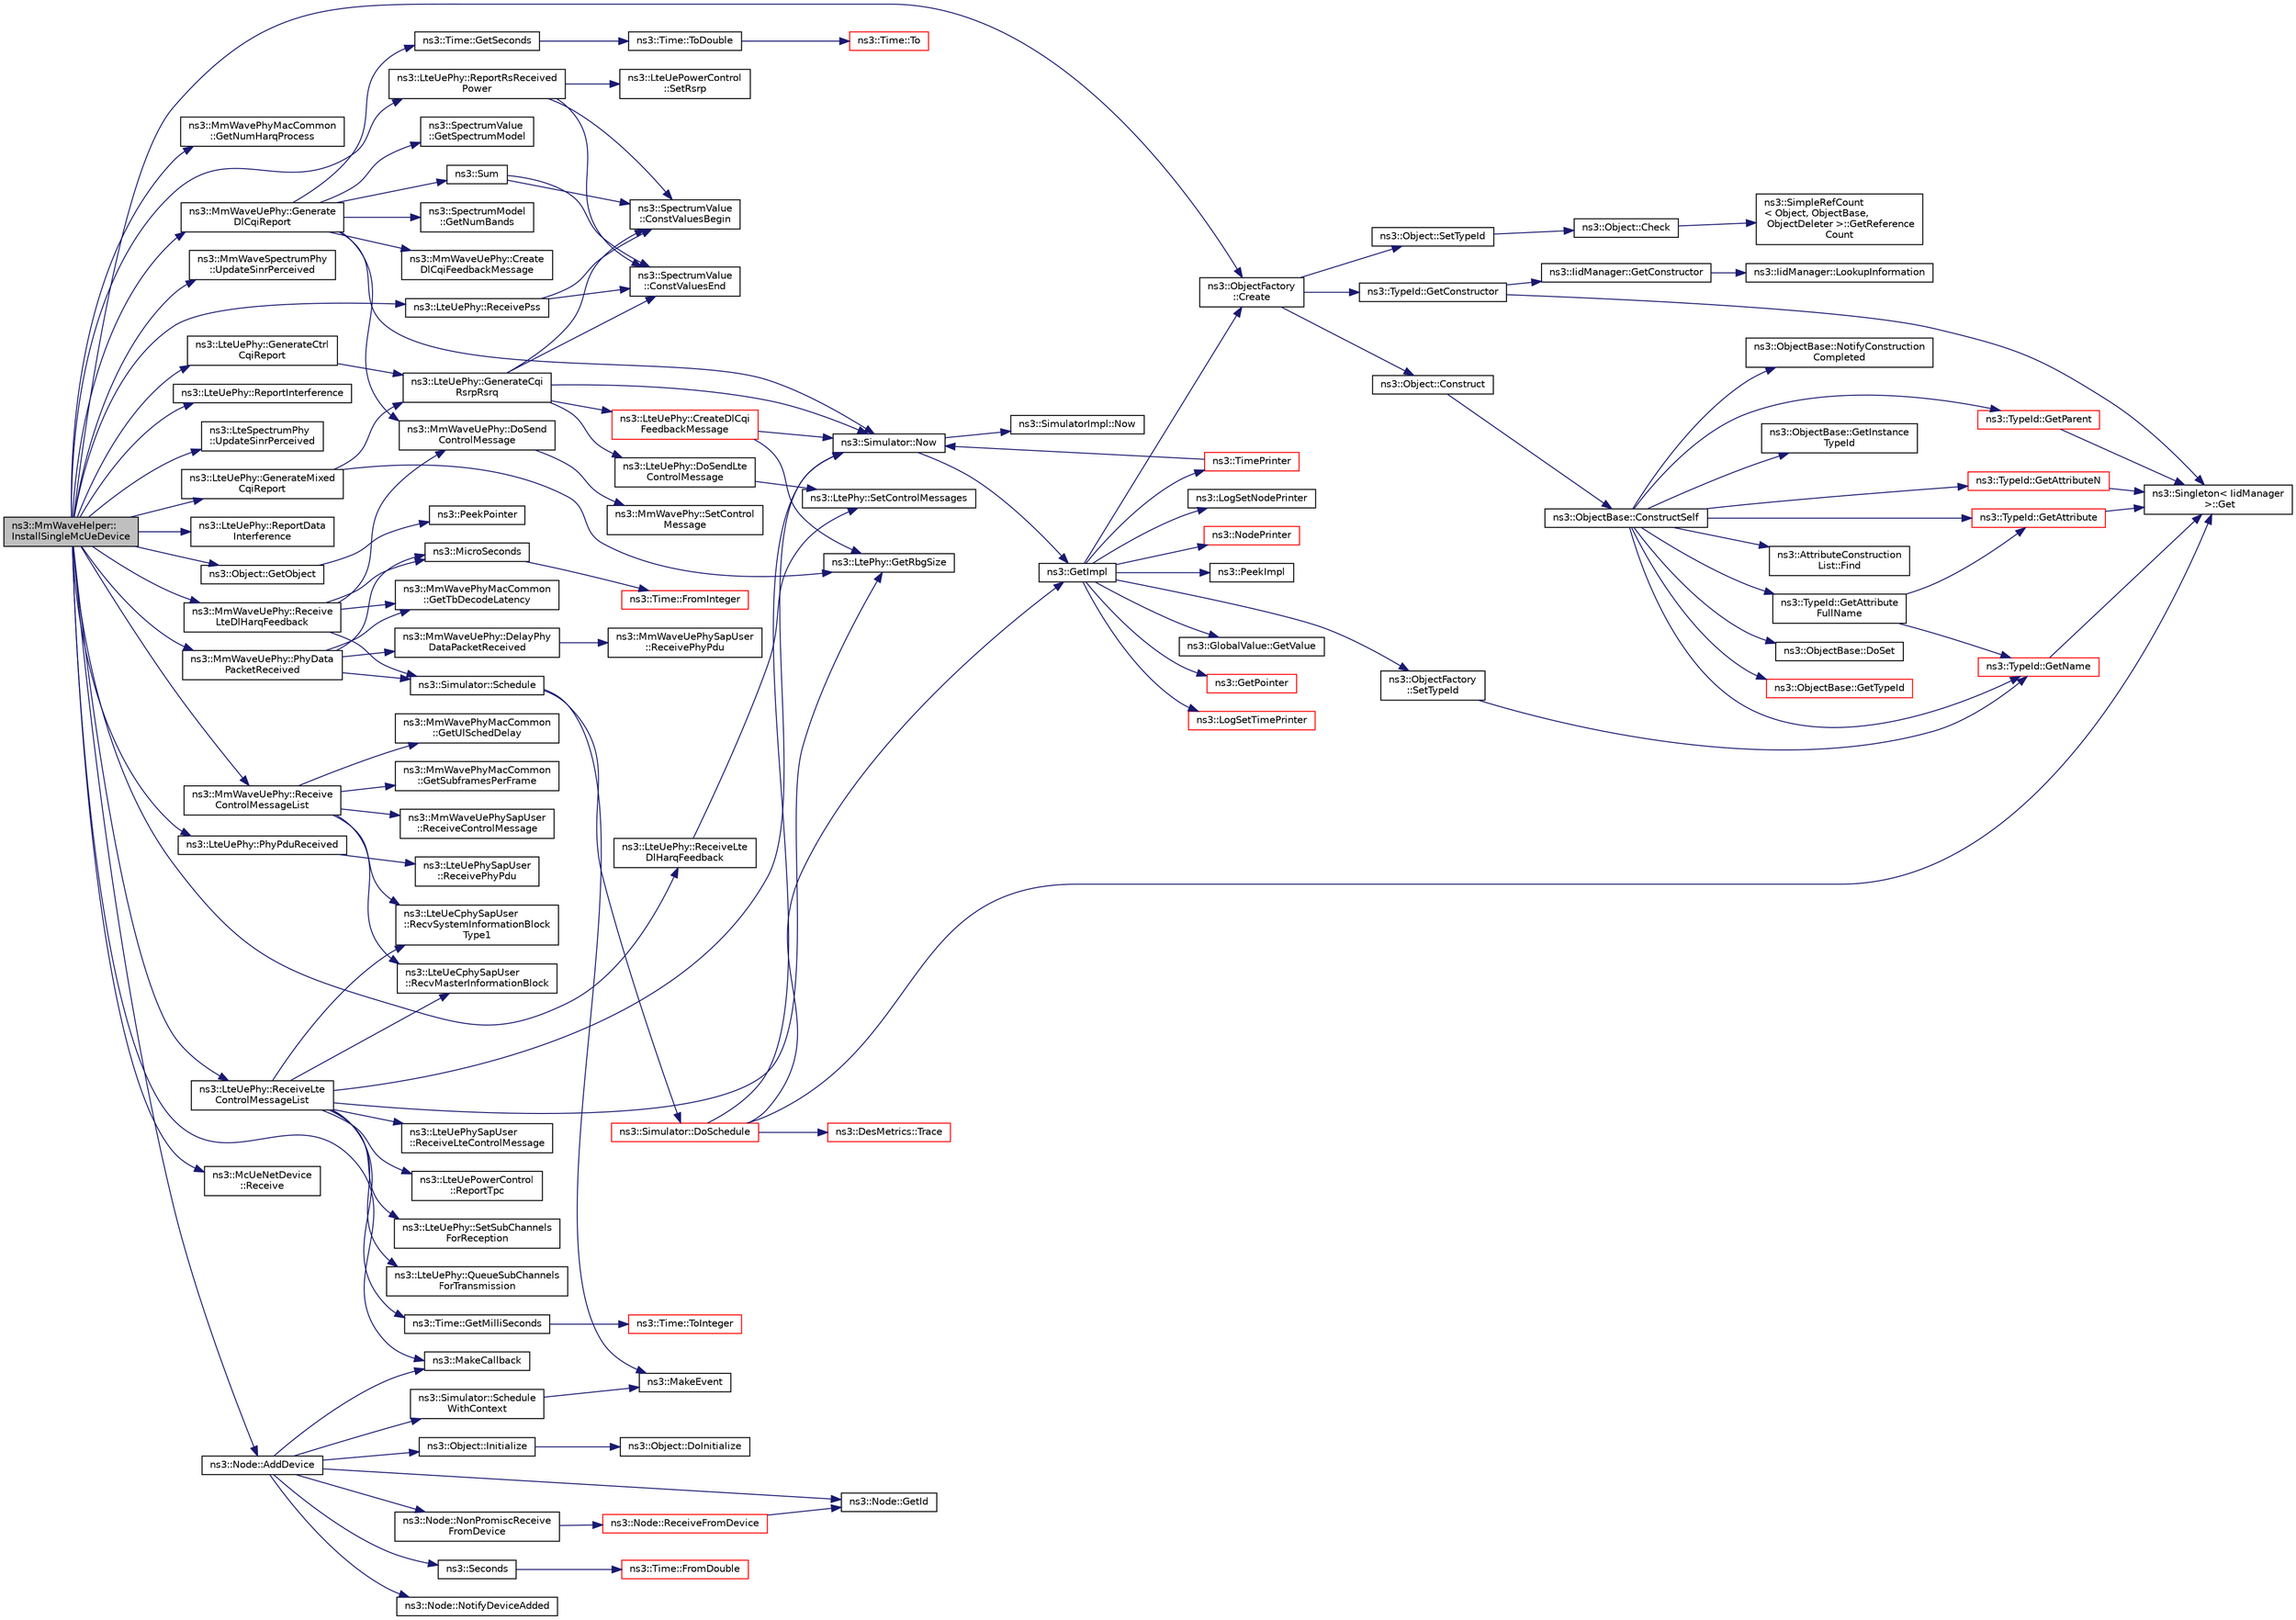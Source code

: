 digraph "ns3::MmWaveHelper::InstallSingleMcUeDevice"
{
  edge [fontname="Helvetica",fontsize="10",labelfontname="Helvetica",labelfontsize="10"];
  node [fontname="Helvetica",fontsize="10",shape=record];
  rankdir="LR";
  Node1 [label="ns3::MmWaveHelper::\lInstallSingleMcUeDevice",height=0.2,width=0.4,color="black", fillcolor="grey75", style="filled", fontcolor="black"];
  Node1 -> Node2 [color="midnightblue",fontsize="10",style="solid"];
  Node2 [label="ns3::ObjectFactory\l::Create",height=0.2,width=0.4,color="black", fillcolor="white", style="filled",URL="$d5/d0d/classns3_1_1ObjectFactory.html#a18152e93f0a6fe184ed7300cb31e9896"];
  Node2 -> Node3 [color="midnightblue",fontsize="10",style="solid"];
  Node3 [label="ns3::TypeId::GetConstructor",height=0.2,width=0.4,color="black", fillcolor="white", style="filled",URL="$d6/d11/classns3_1_1TypeId.html#ad9b0bc71ee7593a1ff23ff8d53938e95"];
  Node3 -> Node4 [color="midnightblue",fontsize="10",style="solid"];
  Node4 [label="ns3::Singleton\< IidManager\l \>::Get",height=0.2,width=0.4,color="black", fillcolor="white", style="filled",URL="$d8/d77/classns3_1_1Singleton.html#a80a2cd3c25a27ea72add7a9f7a141ffa"];
  Node3 -> Node5 [color="midnightblue",fontsize="10",style="solid"];
  Node5 [label="ns3::IidManager::GetConstructor",height=0.2,width=0.4,color="black", fillcolor="white", style="filled",URL="$d4/d1c/classns3_1_1IidManager.html#ab10b30abe7efc5456b7930aab8638280"];
  Node5 -> Node6 [color="midnightblue",fontsize="10",style="solid"];
  Node6 [label="ns3::IidManager::LookupInformation",height=0.2,width=0.4,color="black", fillcolor="white", style="filled",URL="$d4/d1c/classns3_1_1IidManager.html#a6b1f4ba2815dba27a377e8a8db2384cf"];
  Node2 -> Node7 [color="midnightblue",fontsize="10",style="solid"];
  Node7 [label="ns3::Object::SetTypeId",height=0.2,width=0.4,color="black", fillcolor="white", style="filled",URL="$d9/d77/classns3_1_1Object.html#a19b1ebd8ec8fe404845e665880a6c5ad"];
  Node7 -> Node8 [color="midnightblue",fontsize="10",style="solid"];
  Node8 [label="ns3::Object::Check",height=0.2,width=0.4,color="black", fillcolor="white", style="filled",URL="$d9/d77/classns3_1_1Object.html#a7e7f89fb0a81d0189cbcacee64b67e4e"];
  Node8 -> Node9 [color="midnightblue",fontsize="10",style="solid"];
  Node9 [label="ns3::SimpleRefCount\l\< Object, ObjectBase,\l ObjectDeleter \>::GetReference\lCount",height=0.2,width=0.4,color="black", fillcolor="white", style="filled",URL="$da/da1/classns3_1_1SimpleRefCount.html#a05378396c93bcc7d6bf78a9ee9ae9cca"];
  Node2 -> Node10 [color="midnightblue",fontsize="10",style="solid"];
  Node10 [label="ns3::Object::Construct",height=0.2,width=0.4,color="black", fillcolor="white", style="filled",URL="$d9/d77/classns3_1_1Object.html#a636e8411dc5228771f45c9b805d348fa"];
  Node10 -> Node11 [color="midnightblue",fontsize="10",style="solid"];
  Node11 [label="ns3::ObjectBase::ConstructSelf",height=0.2,width=0.4,color="black", fillcolor="white", style="filled",URL="$d2/dac/classns3_1_1ObjectBase.html#a5cda18dec6d0744cb652a3ed60056958"];
  Node11 -> Node12 [color="midnightblue",fontsize="10",style="solid"];
  Node12 [label="ns3::ObjectBase::GetInstance\lTypeId",height=0.2,width=0.4,color="black", fillcolor="white", style="filled",URL="$d2/dac/classns3_1_1ObjectBase.html#abe5b43a6f5b99a92a4c3122db31f06fb"];
  Node11 -> Node13 [color="midnightblue",fontsize="10",style="solid"];
  Node13 [label="ns3::TypeId::GetName",height=0.2,width=0.4,color="red", fillcolor="white", style="filled",URL="$d6/d11/classns3_1_1TypeId.html#aa3c41c79ae428b3cb396a9c6bb3ef314"];
  Node13 -> Node4 [color="midnightblue",fontsize="10",style="solid"];
  Node11 -> Node14 [color="midnightblue",fontsize="10",style="solid"];
  Node14 [label="ns3::TypeId::GetAttributeN",height=0.2,width=0.4,color="red", fillcolor="white", style="filled",URL="$d6/d11/classns3_1_1TypeId.html#a679c4713f613126a51eb400b345302cb"];
  Node14 -> Node4 [color="midnightblue",fontsize="10",style="solid"];
  Node11 -> Node15 [color="midnightblue",fontsize="10",style="solid"];
  Node15 [label="ns3::TypeId::GetAttribute",height=0.2,width=0.4,color="red", fillcolor="white", style="filled",URL="$d6/d11/classns3_1_1TypeId.html#aa1b746e64e606f94cbedda7cf89788c2"];
  Node15 -> Node4 [color="midnightblue",fontsize="10",style="solid"];
  Node11 -> Node16 [color="midnightblue",fontsize="10",style="solid"];
  Node16 [label="ns3::AttributeConstruction\lList::Find",height=0.2,width=0.4,color="black", fillcolor="white", style="filled",URL="$d3/df3/classns3_1_1AttributeConstructionList.html#a22de5cf3e1bcd9dc6c7748fc911811b4"];
  Node11 -> Node17 [color="midnightblue",fontsize="10",style="solid"];
  Node17 [label="ns3::ObjectBase::DoSet",height=0.2,width=0.4,color="black", fillcolor="white", style="filled",URL="$d2/dac/classns3_1_1ObjectBase.html#afe5f2f7b2fabc99aa33f9bb434e3b695"];
  Node11 -> Node18 [color="midnightblue",fontsize="10",style="solid"];
  Node18 [label="ns3::TypeId::GetAttribute\lFullName",height=0.2,width=0.4,color="black", fillcolor="white", style="filled",URL="$d6/d11/classns3_1_1TypeId.html#a1da5483f43630ea65952099fc39944a2"];
  Node18 -> Node15 [color="midnightblue",fontsize="10",style="solid"];
  Node18 -> Node13 [color="midnightblue",fontsize="10",style="solid"];
  Node11 -> Node19 [color="midnightblue",fontsize="10",style="solid"];
  Node19 [label="ns3::TypeId::GetParent",height=0.2,width=0.4,color="red", fillcolor="white", style="filled",URL="$d6/d11/classns3_1_1TypeId.html#ac51f28398d2ef1f9a7790047c43dd22c"];
  Node19 -> Node4 [color="midnightblue",fontsize="10",style="solid"];
  Node11 -> Node20 [color="midnightblue",fontsize="10",style="solid"];
  Node20 [label="ns3::ObjectBase::GetTypeId",height=0.2,width=0.4,color="red", fillcolor="white", style="filled",URL="$d2/dac/classns3_1_1ObjectBase.html#a2b870298ebceaaeffc9d65e15c022eac"];
  Node11 -> Node21 [color="midnightblue",fontsize="10",style="solid"];
  Node21 [label="ns3::ObjectBase::NotifyConstruction\lCompleted",height=0.2,width=0.4,color="black", fillcolor="white", style="filled",URL="$d2/dac/classns3_1_1ObjectBase.html#aa349348317dbdb62a7ee1df89db1eb8b"];
  Node1 -> Node22 [color="midnightblue",fontsize="10",style="solid"];
  Node22 [label="ns3::MmWavePhyMacCommon\l::GetNumHarqProcess",height=0.2,width=0.4,color="black", fillcolor="white", style="filled",URL="$df/df4/classns3_1_1MmWavePhyMacCommon.html#a40773d84172ebeb5aff125f56ebcc5ac"];
  Node1 -> Node23 [color="midnightblue",fontsize="10",style="solid"];
  Node23 [label="ns3::MakeCallback",height=0.2,width=0.4,color="black", fillcolor="white", style="filled",URL="$dd/de0/group__makecallbackmemptr.html#ga9376283685aa99d204048d6a4b7610a4"];
  Node1 -> Node24 [color="midnightblue",fontsize="10",style="solid"];
  Node24 [label="ns3::MmWaveUePhy::Generate\lDlCqiReport",height=0.2,width=0.4,color="black", fillcolor="white", style="filled",URL="$d8/df0/classns3_1_1MmWaveUePhy.html#a94ad8ac60220078f5b5928018fb0e933"];
  Node24 -> Node25 [color="midnightblue",fontsize="10",style="solid"];
  Node25 [label="ns3::Simulator::Now",height=0.2,width=0.4,color="black", fillcolor="white", style="filled",URL="$d7/deb/classns3_1_1Simulator.html#ac3178fa975b419f7875e7105be122800"];
  Node25 -> Node26 [color="midnightblue",fontsize="10",style="solid"];
  Node26 [label="ns3::GetImpl",height=0.2,width=0.4,color="black", fillcolor="white", style="filled",URL="$d4/d8b/group__simulator.html#ga42eb4eddad41528d4d99794a3dae3fd0",tooltip="Get the SimulatorImpl singleton. "];
  Node26 -> Node27 [color="midnightblue",fontsize="10",style="solid"];
  Node27 [label="ns3::PeekImpl",height=0.2,width=0.4,color="black", fillcolor="white", style="filled",URL="$d4/d8b/group__simulator.html#ga233c5c38de117e4e4a5a9cd168694792",tooltip="Get the static SimulatorImpl instance. "];
  Node26 -> Node28 [color="midnightblue",fontsize="10",style="solid"];
  Node28 [label="ns3::GlobalValue::GetValue",height=0.2,width=0.4,color="black", fillcolor="white", style="filled",URL="$dc/d02/classns3_1_1GlobalValue.html#aa33773cb952ba3c285a03ae2c4769b84"];
  Node26 -> Node29 [color="midnightblue",fontsize="10",style="solid"];
  Node29 [label="ns3::ObjectFactory\l::SetTypeId",height=0.2,width=0.4,color="black", fillcolor="white", style="filled",URL="$d5/d0d/classns3_1_1ObjectFactory.html#a77dcd099064038a1eb7a6b8251229ec3"];
  Node29 -> Node13 [color="midnightblue",fontsize="10",style="solid"];
  Node26 -> Node30 [color="midnightblue",fontsize="10",style="solid"];
  Node30 [label="ns3::GetPointer",height=0.2,width=0.4,color="red", fillcolor="white", style="filled",URL="$d7/d2e/namespacens3.html#ab4e173cdfd43d17c1a40d5348510a670"];
  Node26 -> Node2 [color="midnightblue",fontsize="10",style="solid"];
  Node26 -> Node31 [color="midnightblue",fontsize="10",style="solid"];
  Node31 [label="ns3::LogSetTimePrinter",height=0.2,width=0.4,color="red", fillcolor="white", style="filled",URL="$d7/d2e/namespacens3.html#acf6a1749b3febc5a6a5b2b8620138d80"];
  Node26 -> Node32 [color="midnightblue",fontsize="10",style="solid"];
  Node32 [label="ns3::TimePrinter",height=0.2,width=0.4,color="red", fillcolor="white", style="filled",URL="$d8/dff/group__logging.html#gaaad3642e8247a056cd83001d805b0812"];
  Node32 -> Node25 [color="midnightblue",fontsize="10",style="solid"];
  Node26 -> Node33 [color="midnightblue",fontsize="10",style="solid"];
  Node33 [label="ns3::LogSetNodePrinter",height=0.2,width=0.4,color="black", fillcolor="white", style="filled",URL="$d7/d2e/namespacens3.html#aa6e659ca357c8309352fa0f146793810"];
  Node26 -> Node34 [color="midnightblue",fontsize="10",style="solid"];
  Node34 [label="ns3::NodePrinter",height=0.2,width=0.4,color="red", fillcolor="white", style="filled",URL="$d8/dff/group__logging.html#gaaffbf70ff3766cd62b8bbd9b140d2a1b"];
  Node25 -> Node35 [color="midnightblue",fontsize="10",style="solid"];
  Node35 [label="ns3::SimulatorImpl::Now",height=0.2,width=0.4,color="black", fillcolor="white", style="filled",URL="$d2/d19/classns3_1_1SimulatorImpl.html#aa516c50060846adc6fd316e83ef0797c"];
  Node24 -> Node36 [color="midnightblue",fontsize="10",style="solid"];
  Node36 [label="ns3::MmWaveUePhy::Create\lDlCqiFeedbackMessage",height=0.2,width=0.4,color="black", fillcolor="white", style="filled",URL="$d8/df0/classns3_1_1MmWaveUePhy.html#ace824533773bfbf7b1d1349540110913"];
  Node24 -> Node37 [color="midnightblue",fontsize="10",style="solid"];
  Node37 [label="ns3::Sum",height=0.2,width=0.4,color="black", fillcolor="white", style="filled",URL="$d7/d2e/namespacens3.html#afad5475661952172fe6ef1260360dad8"];
  Node37 -> Node38 [color="midnightblue",fontsize="10",style="solid"];
  Node38 [label="ns3::SpectrumValue\l::ConstValuesBegin",height=0.2,width=0.4,color="black", fillcolor="white", style="filled",URL="$d5/d6e/classns3_1_1SpectrumValue.html#aad6900431bd0554b3ba9a00691c2393b"];
  Node37 -> Node39 [color="midnightblue",fontsize="10",style="solid"];
  Node39 [label="ns3::SpectrumValue\l::ConstValuesEnd",height=0.2,width=0.4,color="black", fillcolor="white", style="filled",URL="$d5/d6e/classns3_1_1SpectrumValue.html#ab5c2fbde4e06be7c0e4d7a0755c607be"];
  Node24 -> Node40 [color="midnightblue",fontsize="10",style="solid"];
  Node40 [label="ns3::SpectrumValue\l::GetSpectrumModel",height=0.2,width=0.4,color="black", fillcolor="white", style="filled",URL="$d5/d6e/classns3_1_1SpectrumValue.html#ade13d535ac74958581d5ad059380dc2a"];
  Node24 -> Node41 [color="midnightblue",fontsize="10",style="solid"];
  Node41 [label="ns3::SpectrumModel\l::GetNumBands",height=0.2,width=0.4,color="black", fillcolor="white", style="filled",URL="$d2/da4/classns3_1_1SpectrumModel.html#a07c4a1c2f963885dd7fef7f82b20e90b"];
  Node24 -> Node42 [color="midnightblue",fontsize="10",style="solid"];
  Node42 [label="ns3::Time::GetSeconds",height=0.2,width=0.4,color="black", fillcolor="white", style="filled",URL="$dc/d04/classns3_1_1Time.html#a8f20d5c3b0902d7b4320982f340b57c8"];
  Node42 -> Node43 [color="midnightblue",fontsize="10",style="solid"];
  Node43 [label="ns3::Time::ToDouble",height=0.2,width=0.4,color="black", fillcolor="white", style="filled",URL="$dc/d04/classns3_1_1Time.html#a5fc320666cc3f9b379e64e9263e332b3"];
  Node43 -> Node44 [color="midnightblue",fontsize="10",style="solid"];
  Node44 [label="ns3::Time::To",height=0.2,width=0.4,color="red", fillcolor="white", style="filled",URL="$dc/d04/classns3_1_1Time.html#a04904d9cb915f816b62df3d4e65ce78c"];
  Node24 -> Node45 [color="midnightblue",fontsize="10",style="solid"];
  Node45 [label="ns3::MmWaveUePhy::DoSend\lControlMessage",height=0.2,width=0.4,color="black", fillcolor="white", style="filled",URL="$d8/df0/classns3_1_1MmWaveUePhy.html#a467bd23a6941464f7c768a5957af0552"];
  Node45 -> Node46 [color="midnightblue",fontsize="10",style="solid"];
  Node46 [label="ns3::MmWavePhy::SetControl\lMessage",height=0.2,width=0.4,color="black", fillcolor="white", style="filled",URL="$d6/d7b/classns3_1_1MmWavePhy.html#a62c90b93e1ee4ebbfeab863c407debf0"];
  Node1 -> Node47 [color="midnightblue",fontsize="10",style="solid"];
  Node47 [label="ns3::MmWaveSpectrumPhy\l::UpdateSinrPerceived",height=0.2,width=0.4,color="black", fillcolor="white", style="filled",URL="$de/d08/classns3_1_1MmWaveSpectrumPhy.html#ad00477c4185055c7fb2b717bb42fd668"];
  Node1 -> Node48 [color="midnightblue",fontsize="10",style="solid"];
  Node48 [label="ns3::MmWaveUePhy::Receive\lLteDlHarqFeedback",height=0.2,width=0.4,color="black", fillcolor="white", style="filled",URL="$d8/df0/classns3_1_1MmWaveUePhy.html#ac00ac37c527f89a4e7a585cef8b95f4d"];
  Node48 -> Node49 [color="midnightblue",fontsize="10",style="solid"];
  Node49 [label="ns3::Simulator::Schedule",height=0.2,width=0.4,color="black", fillcolor="white", style="filled",URL="$d7/deb/classns3_1_1Simulator.html#a671882c894a08af4a5e91181bf1eec13"];
  Node49 -> Node50 [color="midnightblue",fontsize="10",style="solid"];
  Node50 [label="ns3::Simulator::DoSchedule",height=0.2,width=0.4,color="red", fillcolor="white", style="filled",URL="$d7/deb/classns3_1_1Simulator.html#a47af23973938819bdc89cb2807e09ed5"];
  Node50 -> Node4 [color="midnightblue",fontsize="10",style="solid"];
  Node50 -> Node51 [color="midnightblue",fontsize="10",style="solid"];
  Node51 [label="ns3::DesMetrics::Trace",height=0.2,width=0.4,color="red", fillcolor="white", style="filled",URL="$d5/d69/classns3_1_1DesMetrics.html#ab7c6c097412d0398affbc9f8d2643160"];
  Node50 -> Node25 [color="midnightblue",fontsize="10",style="solid"];
  Node50 -> Node26 [color="midnightblue",fontsize="10",style="solid"];
  Node49 -> Node52 [color="midnightblue",fontsize="10",style="solid"];
  Node52 [label="ns3::MakeEvent",height=0.2,width=0.4,color="black", fillcolor="white", style="filled",URL="$d0/dac/group__makeeventfnptr.html#ga289a28a2497c18a9bd299e5e2014094b"];
  Node48 -> Node53 [color="midnightblue",fontsize="10",style="solid"];
  Node53 [label="ns3::MicroSeconds",height=0.2,width=0.4,color="black", fillcolor="white", style="filled",URL="$d1/dec/group__timecivil.html#ga17465a639c8d1464e76538afdd78a9f0"];
  Node53 -> Node54 [color="midnightblue",fontsize="10",style="solid"];
  Node54 [label="ns3::Time::FromInteger",height=0.2,width=0.4,color="red", fillcolor="white", style="filled",URL="$dc/d04/classns3_1_1Time.html#a3e742c67b2764e75ff95f9b754d43fe9"];
  Node48 -> Node55 [color="midnightblue",fontsize="10",style="solid"];
  Node55 [label="ns3::MmWavePhyMacCommon\l::GetTbDecodeLatency",height=0.2,width=0.4,color="black", fillcolor="white", style="filled",URL="$df/df4/classns3_1_1MmWavePhyMacCommon.html#aae260130bf376846bb01cc49242697b5"];
  Node48 -> Node45 [color="midnightblue",fontsize="10",style="solid"];
  Node1 -> Node56 [color="midnightblue",fontsize="10",style="solid"];
  Node56 [label="ns3::LteUePhy::ReportRsReceived\lPower",height=0.2,width=0.4,color="black", fillcolor="white", style="filled",URL="$da/ddd/classns3_1_1LteUePhy.html#aca025f112e83d159f7a1b0fb822d77b6"];
  Node56 -> Node38 [color="midnightblue",fontsize="10",style="solid"];
  Node56 -> Node39 [color="midnightblue",fontsize="10",style="solid"];
  Node56 -> Node57 [color="midnightblue",fontsize="10",style="solid"];
  Node57 [label="ns3::LteUePowerControl\l::SetRsrp",height=0.2,width=0.4,color="black", fillcolor="white", style="filled",URL="$db/d99/classns3_1_1LteUePowerControl.html#a6482febbed5a02ecd870c9061cf0e999"];
  Node1 -> Node58 [color="midnightblue",fontsize="10",style="solid"];
  Node58 [label="ns3::LteUePhy::ReportInterference",height=0.2,width=0.4,color="black", fillcolor="white", style="filled",URL="$da/ddd/classns3_1_1LteUePhy.html#aac25482ac025b043e7d0516927984720"];
  Node1 -> Node59 [color="midnightblue",fontsize="10",style="solid"];
  Node59 [label="ns3::LteSpectrumPhy\l::UpdateSinrPerceived",height=0.2,width=0.4,color="black", fillcolor="white", style="filled",URL="$de/def/classns3_1_1LteSpectrumPhy.html#a81e55daa6bf70765f7e7ff7cca0faed9"];
  Node1 -> Node60 [color="midnightblue",fontsize="10",style="solid"];
  Node60 [label="ns3::LteUePhy::GenerateMixed\lCqiReport",height=0.2,width=0.4,color="black", fillcolor="white", style="filled",URL="$da/ddd/classns3_1_1LteUePhy.html#afdd5a3c3b8a0a7bc8996254bd693e0de"];
  Node60 -> Node61 [color="midnightblue",fontsize="10",style="solid"];
  Node61 [label="ns3::LtePhy::GetRbgSize",height=0.2,width=0.4,color="black", fillcolor="white", style="filled",URL="$d5/d66/classns3_1_1LtePhy.html#a0b43cc13670b730fce0b55c8e0db60d9"];
  Node60 -> Node62 [color="midnightblue",fontsize="10",style="solid"];
  Node62 [label="ns3::LteUePhy::GenerateCqi\lRsrpRsrq",height=0.2,width=0.4,color="black", fillcolor="white", style="filled",URL="$da/ddd/classns3_1_1LteUePhy.html#a925f046fc4e8f4727b308f6e0d3ec3b4"];
  Node62 -> Node25 [color="midnightblue",fontsize="10",style="solid"];
  Node62 -> Node63 [color="midnightblue",fontsize="10",style="solid"];
  Node63 [label="ns3::LteUePhy::CreateDlCqi\lFeedbackMessage",height=0.2,width=0.4,color="red", fillcolor="white", style="filled",URL="$da/ddd/classns3_1_1LteUePhy.html#aaf8183f2c12925d6aa950a4b826a1242",tooltip="Create the DL CQI feedback from SINR values perceived at the physical layer with the signal received ..."];
  Node63 -> Node25 [color="midnightblue",fontsize="10",style="solid"];
  Node63 -> Node61 [color="midnightblue",fontsize="10",style="solid"];
  Node62 -> Node64 [color="midnightblue",fontsize="10",style="solid"];
  Node64 [label="ns3::LteUePhy::DoSendLte\lControlMessage",height=0.2,width=0.4,color="black", fillcolor="white", style="filled",URL="$da/ddd/classns3_1_1LteUePhy.html#aec15b282a5036f328c1e8ca6222b6b13"];
  Node64 -> Node65 [color="midnightblue",fontsize="10",style="solid"];
  Node65 [label="ns3::LtePhy::SetControlMessages",height=0.2,width=0.4,color="black", fillcolor="white", style="filled",URL="$d5/d66/classns3_1_1LtePhy.html#ac9b58c16a19e12a336a0593b129d6932"];
  Node62 -> Node38 [color="midnightblue",fontsize="10",style="solid"];
  Node62 -> Node39 [color="midnightblue",fontsize="10",style="solid"];
  Node1 -> Node66 [color="midnightblue",fontsize="10",style="solid"];
  Node66 [label="ns3::LteUePhy::ReportData\lInterference",height=0.2,width=0.4,color="black", fillcolor="white", style="filled",URL="$da/ddd/classns3_1_1LteUePhy.html#a20cf3a136a19472fdab4ac7bd78f2c22"];
  Node1 -> Node67 [color="midnightblue",fontsize="10",style="solid"];
  Node67 [label="ns3::LteUePhy::GenerateCtrl\lCqiReport",height=0.2,width=0.4,color="black", fillcolor="white", style="filled",URL="$da/ddd/classns3_1_1LteUePhy.html#a7eb062ce376b91b78d2bcfec9119c228"];
  Node67 -> Node62 [color="midnightblue",fontsize="10",style="solid"];
  Node1 -> Node68 [color="midnightblue",fontsize="10",style="solid"];
  Node68 [label="ns3::Object::GetObject",height=0.2,width=0.4,color="black", fillcolor="white", style="filled",URL="$d9/d77/classns3_1_1Object.html#a13e18c00017096c8381eb651d5bd0783"];
  Node68 -> Node69 [color="midnightblue",fontsize="10",style="solid"];
  Node69 [label="ns3::PeekPointer",height=0.2,width=0.4,color="black", fillcolor="white", style="filled",URL="$d7/d2e/namespacens3.html#af2a7557fe9afdd98d8f6f8f6e412cf5a"];
  Node1 -> Node70 [color="midnightblue",fontsize="10",style="solid"];
  Node70 [label="ns3::MmWaveUePhy::PhyData\lPacketReceived",height=0.2,width=0.4,color="black", fillcolor="white", style="filled",URL="$d8/df0/classns3_1_1MmWaveUePhy.html#a439193d17fd93b179faa9db76f2b84af"];
  Node70 -> Node49 [color="midnightblue",fontsize="10",style="solid"];
  Node70 -> Node53 [color="midnightblue",fontsize="10",style="solid"];
  Node70 -> Node55 [color="midnightblue",fontsize="10",style="solid"];
  Node70 -> Node71 [color="midnightblue",fontsize="10",style="solid"];
  Node71 [label="ns3::MmWaveUePhy::DelayPhy\lDataPacketReceived",height=0.2,width=0.4,color="black", fillcolor="white", style="filled",URL="$d8/df0/classns3_1_1MmWaveUePhy.html#a80b7af8416a090578b814b3487f5af38"];
  Node71 -> Node72 [color="midnightblue",fontsize="10",style="solid"];
  Node72 [label="ns3::MmWaveUePhySapUser\l::ReceivePhyPdu",height=0.2,width=0.4,color="black", fillcolor="white", style="filled",URL="$d3/df2/classns3_1_1MmWaveUePhySapUser.html#ace15ae3dc227b7d0f9acf617ebd92eb7"];
  Node1 -> Node73 [color="midnightblue",fontsize="10",style="solid"];
  Node73 [label="ns3::MmWaveUePhy::Receive\lControlMessageList",height=0.2,width=0.4,color="black", fillcolor="white", style="filled",URL="$d8/df0/classns3_1_1MmWaveUePhy.html#a1c3001d74628f40e38c1b4a04eac5015"];
  Node73 -> Node74 [color="midnightblue",fontsize="10",style="solid"];
  Node74 [label="ns3::MmWavePhyMacCommon\l::GetUlSchedDelay",height=0.2,width=0.4,color="black", fillcolor="white", style="filled",URL="$df/df4/classns3_1_1MmWavePhyMacCommon.html#afd70935ec71838fefe6a8e18198f19cb"];
  Node73 -> Node75 [color="midnightblue",fontsize="10",style="solid"];
  Node75 [label="ns3::MmWavePhyMacCommon\l::GetSubframesPerFrame",height=0.2,width=0.4,color="black", fillcolor="white", style="filled",URL="$df/df4/classns3_1_1MmWavePhyMacCommon.html#a3709cf52f6813eb8ad1af16d95082dc1"];
  Node73 -> Node76 [color="midnightblue",fontsize="10",style="solid"];
  Node76 [label="ns3::MmWaveUePhySapUser\l::ReceiveControlMessage",height=0.2,width=0.4,color="black", fillcolor="white", style="filled",URL="$d3/df2/classns3_1_1MmWaveUePhySapUser.html#aef4c1ae33a2b23ef03df4e109169895c",tooltip="Receive SendLteControlMessage (PDCCH map, CQI feedbacks) using the ideal control channel. "];
  Node73 -> Node77 [color="midnightblue",fontsize="10",style="solid"];
  Node77 [label="ns3::LteUeCphySapUser\l::RecvMasterInformationBlock",height=0.2,width=0.4,color="black", fillcolor="white", style="filled",URL="$dc/d4f/classns3_1_1LteUeCphySapUser.html#a6b48cc819f095ed29a7580f94f6765ec",tooltip="Relay an MIB message from the PHY entity to the RRC layer. "];
  Node73 -> Node78 [color="midnightblue",fontsize="10",style="solid"];
  Node78 [label="ns3::LteUeCphySapUser\l::RecvSystemInformationBlock\lType1",height=0.2,width=0.4,color="black", fillcolor="white", style="filled",URL="$dc/d4f/classns3_1_1LteUeCphySapUser.html#aac4ef620b88531ba04617e024392a73e",tooltip="Relay an SIB1 message from the PHY entity to the RRC layer. "];
  Node1 -> Node79 [color="midnightblue",fontsize="10",style="solid"];
  Node79 [label="ns3::LteUePhy::PhyPduReceived",height=0.2,width=0.4,color="black", fillcolor="white", style="filled",URL="$da/ddd/classns3_1_1LteUePhy.html#ac78ec37217590a6cec1e0ca89f7014f9",tooltip="PhySpectrum received a new PHY-PDU. "];
  Node79 -> Node80 [color="midnightblue",fontsize="10",style="solid"];
  Node80 [label="ns3::LteUePhySapUser\l::ReceivePhyPdu",height=0.2,width=0.4,color="black", fillcolor="white", style="filled",URL="$d0/d0a/classns3_1_1LteUePhySapUser.html#a1094992006613cee03c3a758ad868028"];
  Node1 -> Node81 [color="midnightblue",fontsize="10",style="solid"];
  Node81 [label="ns3::LteUePhy::ReceiveLte\lControlMessageList",height=0.2,width=0.4,color="black", fillcolor="white", style="filled",URL="$da/ddd/classns3_1_1LteUePhy.html#aa7bd315ac9c8f49652624c8d1f1b03ef"];
  Node81 -> Node61 [color="midnightblue",fontsize="10",style="solid"];
  Node81 -> Node82 [color="midnightblue",fontsize="10",style="solid"];
  Node82 [label="ns3::LteUePowerControl\l::ReportTpc",height=0.2,width=0.4,color="black", fillcolor="white", style="filled",URL="$db/d99/classns3_1_1LteUePowerControl.html#ad3ede15a24b707741290e6a94e5d82de"];
  Node81 -> Node83 [color="midnightblue",fontsize="10",style="solid"];
  Node83 [label="ns3::LteUePhy::SetSubChannels\lForReception",height=0.2,width=0.4,color="black", fillcolor="white", style="filled",URL="$da/ddd/classns3_1_1LteUePhy.html#abaad47ec4b8f5ea75990a4476261cf81",tooltip="Get a list of sub channels to use in RX. "];
  Node81 -> Node84 [color="midnightblue",fontsize="10",style="solid"];
  Node84 [label="ns3::LteUePhy::QueueSubChannels\lForTransmission",height=0.2,width=0.4,color="black", fillcolor="white", style="filled",URL="$da/ddd/classns3_1_1LteUePhy.html#a228ae97dfcf1f7eacf67817581be786b"];
  Node81 -> Node25 [color="midnightblue",fontsize="10",style="solid"];
  Node81 -> Node85 [color="midnightblue",fontsize="10",style="solid"];
  Node85 [label="ns3::Time::GetMilliSeconds",height=0.2,width=0.4,color="black", fillcolor="white", style="filled",URL="$dc/d04/classns3_1_1Time.html#aba3428a8b6c4c8d9014ce44145081f34"];
  Node85 -> Node86 [color="midnightblue",fontsize="10",style="solid"];
  Node86 [label="ns3::Time::ToInteger",height=0.2,width=0.4,color="red", fillcolor="white", style="filled",URL="$dc/d04/classns3_1_1Time.html#a0c9c8fb9ec7222c7799c1081f14f6031"];
  Node81 -> Node87 [color="midnightblue",fontsize="10",style="solid"];
  Node87 [label="ns3::LteUePhySapUser\l::ReceiveLteControlMessage",height=0.2,width=0.4,color="black", fillcolor="white", style="filled",URL="$d0/d0a/classns3_1_1LteUePhySapUser.html#abf93eec5c0ad47e505381e26b5dc0a85",tooltip="Receive SendLteControlMessage (PDCCH map, CQI feedbacks) using the ideal control channel. "];
  Node81 -> Node77 [color="midnightblue",fontsize="10",style="solid"];
  Node81 -> Node78 [color="midnightblue",fontsize="10",style="solid"];
  Node1 -> Node88 [color="midnightblue",fontsize="10",style="solid"];
  Node88 [label="ns3::LteUePhy::ReceivePss",height=0.2,width=0.4,color="black", fillcolor="white", style="filled",URL="$da/ddd/classns3_1_1LteUePhy.html#a2727abdb8f0559d6bc67349d9089723d"];
  Node88 -> Node38 [color="midnightblue",fontsize="10",style="solid"];
  Node88 -> Node39 [color="midnightblue",fontsize="10",style="solid"];
  Node1 -> Node89 [color="midnightblue",fontsize="10",style="solid"];
  Node89 [label="ns3::LteUePhy::ReceiveLte\lDlHarqFeedback",height=0.2,width=0.4,color="black", fillcolor="white", style="filled",URL="$da/ddd/classns3_1_1LteUePhy.html#a46e7ead3dd806585ba62afdda8b90bb2",tooltip="PhySpectrum generated a new DL HARQ feedback. "];
  Node89 -> Node65 [color="midnightblue",fontsize="10",style="solid"];
  Node1 -> Node90 [color="midnightblue",fontsize="10",style="solid"];
  Node90 [label="ns3::McUeNetDevice\l::Receive",height=0.2,width=0.4,color="black", fillcolor="white", style="filled",URL="$df/df3/classns3_1_1McUeNetDevice.html#ad4fd6a0c68cb71e07a6bc4921f12fb7e"];
  Node1 -> Node91 [color="midnightblue",fontsize="10",style="solid"];
  Node91 [label="ns3::Node::AddDevice",height=0.2,width=0.4,color="black", fillcolor="white", style="filled",URL="$dd/ded/classns3_1_1Node.html#a42ff83ee1d5d1649c770d3f5b62375de",tooltip="Associate a NetDevice to this node. "];
  Node91 -> Node23 [color="midnightblue",fontsize="10",style="solid"];
  Node91 -> Node92 [color="midnightblue",fontsize="10",style="solid"];
  Node92 [label="ns3::Node::NonPromiscReceive\lFromDevice",height=0.2,width=0.4,color="black", fillcolor="white", style="filled",URL="$dd/ded/classns3_1_1Node.html#a72ebf5bdc911879511f1e249d471f7e5",tooltip="Receive a packet from a device in non-promiscuous mode. "];
  Node92 -> Node93 [color="midnightblue",fontsize="10",style="solid"];
  Node93 [label="ns3::Node::ReceiveFromDevice",height=0.2,width=0.4,color="red", fillcolor="white", style="filled",URL="$dd/ded/classns3_1_1Node.html#a6cbe61c071c85bb3ba5d4843132cd119",tooltip="Receive a packet from a device. "];
  Node93 -> Node94 [color="midnightblue",fontsize="10",style="solid"];
  Node94 [label="ns3::Node::GetId",height=0.2,width=0.4,color="black", fillcolor="white", style="filled",URL="$dd/ded/classns3_1_1Node.html#aaf49b64a843565ce3812326313b370ac"];
  Node91 -> Node95 [color="midnightblue",fontsize="10",style="solid"];
  Node95 [label="ns3::Simulator::Schedule\lWithContext",height=0.2,width=0.4,color="black", fillcolor="white", style="filled",URL="$d7/deb/classns3_1_1Simulator.html#a86dbaef45a15a42365d7d2ae550449f6"];
  Node95 -> Node52 [color="midnightblue",fontsize="10",style="solid"];
  Node91 -> Node94 [color="midnightblue",fontsize="10",style="solid"];
  Node91 -> Node96 [color="midnightblue",fontsize="10",style="solid"];
  Node96 [label="ns3::Seconds",height=0.2,width=0.4,color="black", fillcolor="white", style="filled",URL="$d1/dec/group__timecivil.html#ga33c34b816f8ff6628e33d5c8e9713b9e"];
  Node96 -> Node97 [color="midnightblue",fontsize="10",style="solid"];
  Node97 [label="ns3::Time::FromDouble",height=0.2,width=0.4,color="red", fillcolor="white", style="filled",URL="$dc/d04/classns3_1_1Time.html#a60e845f4a74e62495b86356afe604cb4"];
  Node91 -> Node98 [color="midnightblue",fontsize="10",style="solid"];
  Node98 [label="ns3::Object::Initialize",height=0.2,width=0.4,color="black", fillcolor="white", style="filled",URL="$d9/d77/classns3_1_1Object.html#af4411cb29971772fcd09203474a95078"];
  Node98 -> Node99 [color="midnightblue",fontsize="10",style="solid"];
  Node99 [label="ns3::Object::DoInitialize",height=0.2,width=0.4,color="black", fillcolor="white", style="filled",URL="$d9/d77/classns3_1_1Object.html#af8482a521433409fb5c7f749398c9dbe"];
  Node91 -> Node100 [color="midnightblue",fontsize="10",style="solid"];
  Node100 [label="ns3::Node::NotifyDeviceAdded",height=0.2,width=0.4,color="black", fillcolor="white", style="filled",URL="$dd/ded/classns3_1_1Node.html#ae85e535c650941f4f8ca6845a9f61e42",tooltip="Notifies all the DeviceAdditionListener about the new device added. "];
}
